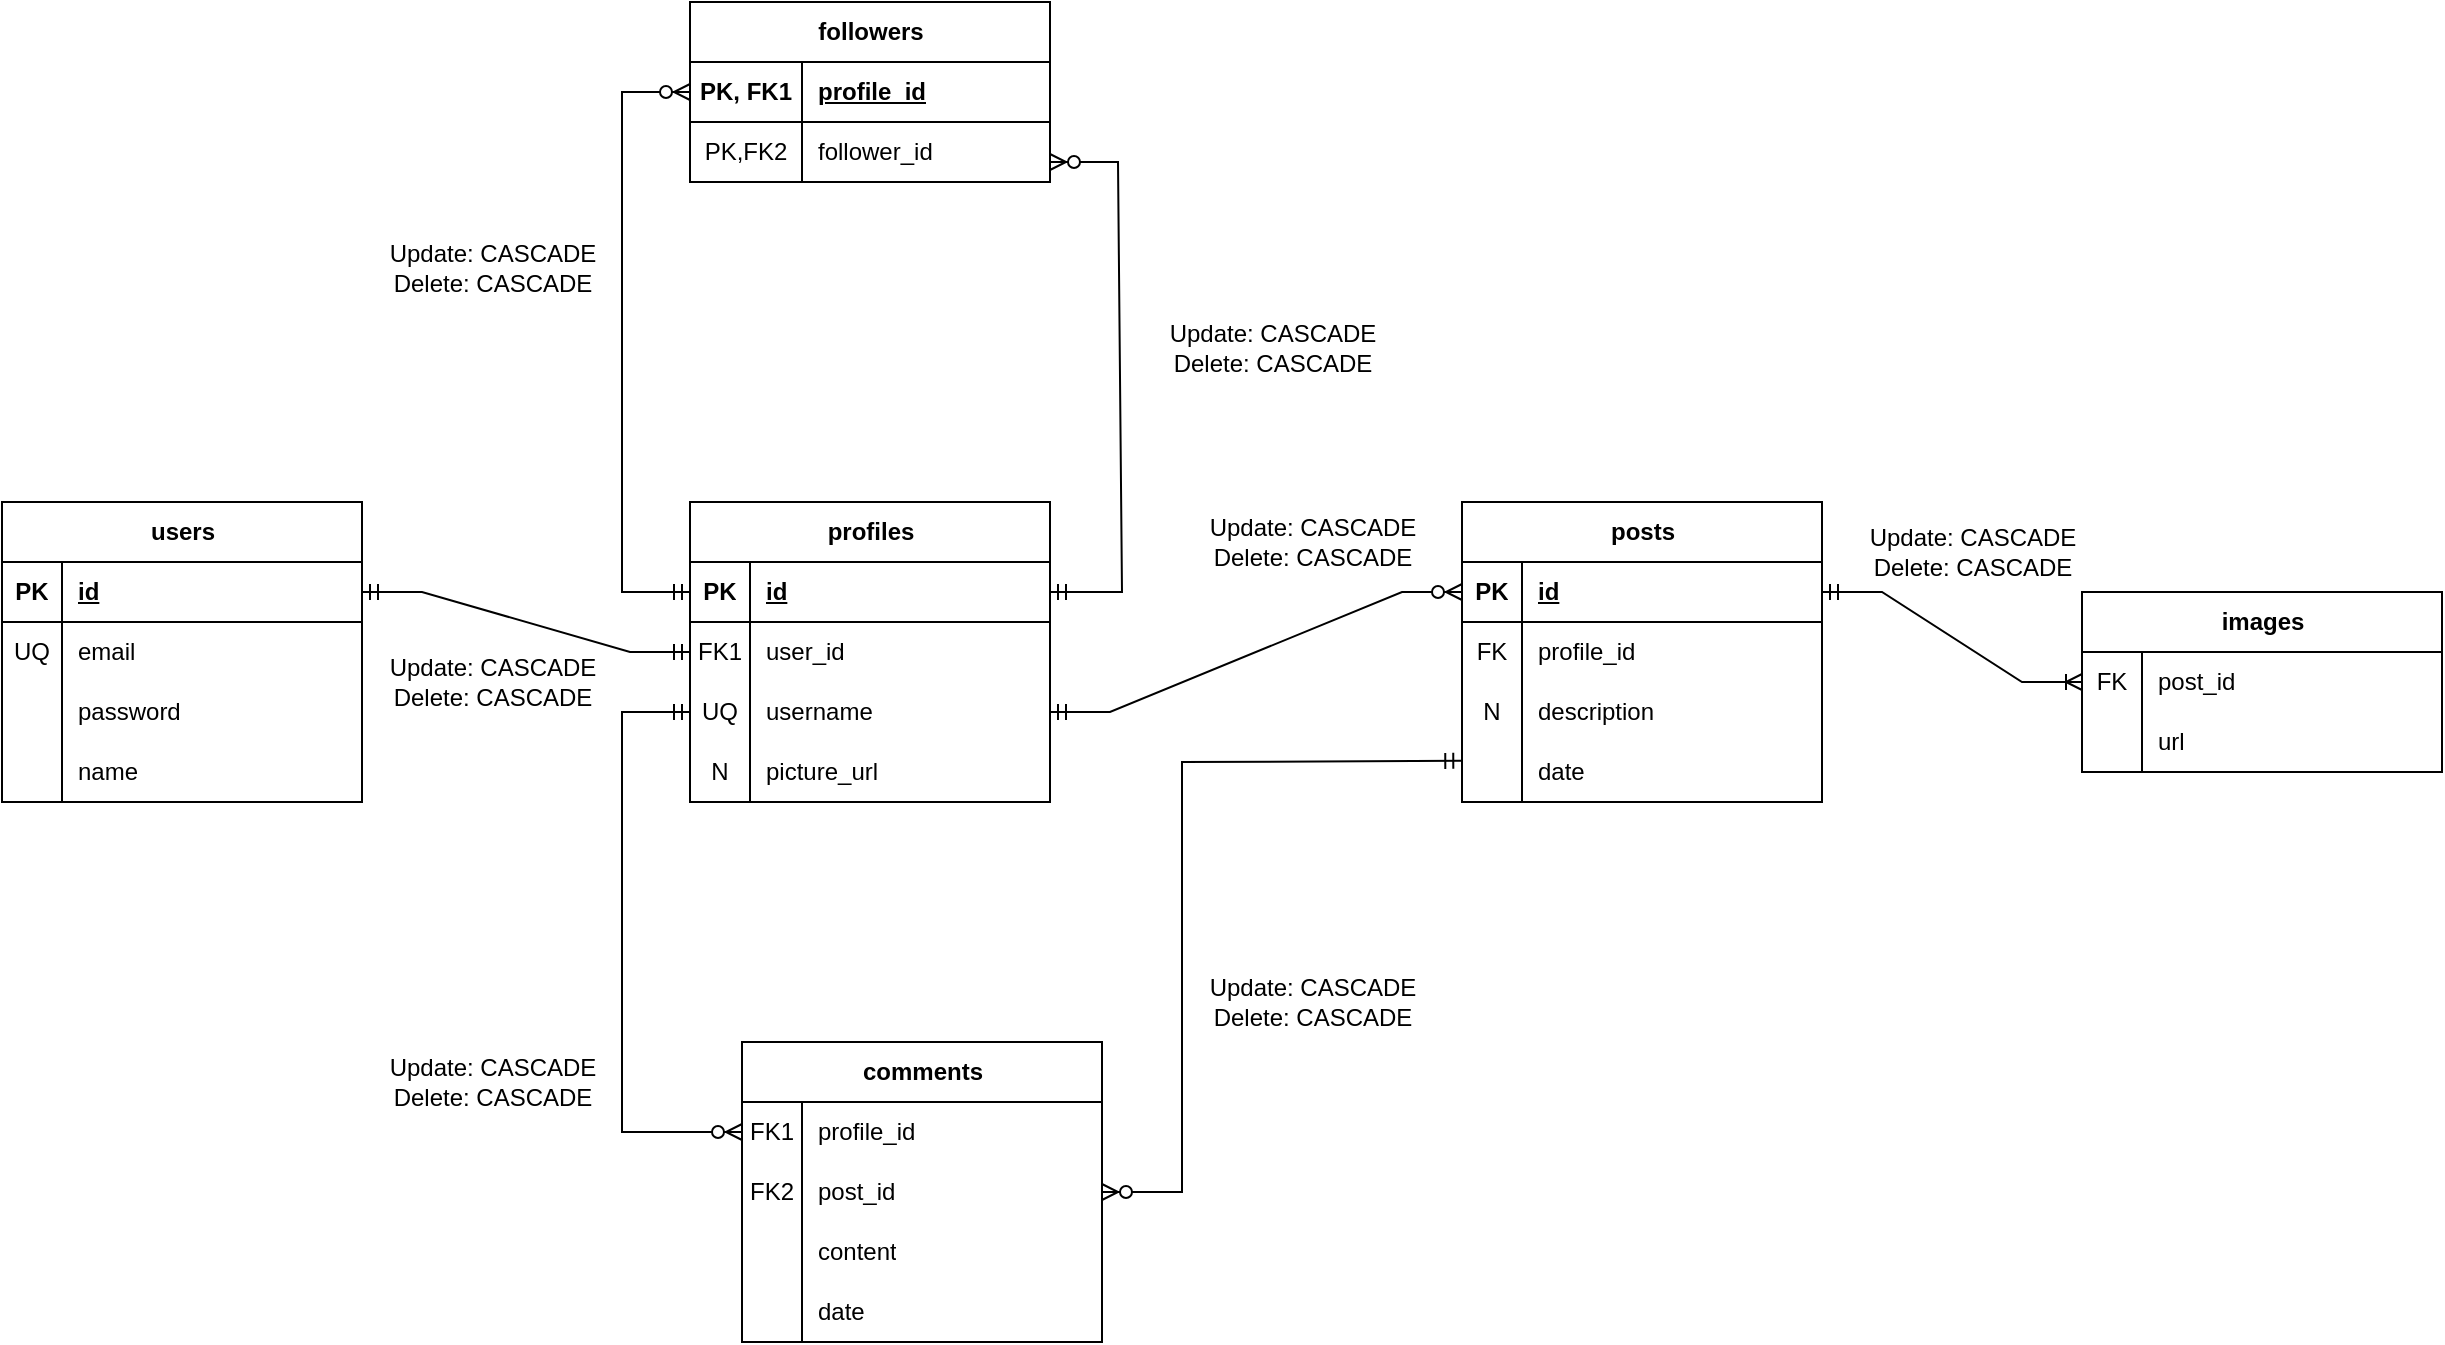 <mxfile version="26.0.11">
  <diagram name="Página-1" id="--D8vENJ5U8_k5eKruUO">
    <mxGraphModel dx="1694" dy="948" grid="1" gridSize="10" guides="1" tooltips="1" connect="1" arrows="1" fold="1" page="1" pageScale="1" pageWidth="827" pageHeight="1169" math="0" shadow="0">
      <root>
        <mxCell id="0" />
        <mxCell id="1" parent="0" />
        <mxCell id="t7G-Ijp9MzPelc-Il2e9-2" value="users" style="shape=table;startSize=30;container=1;collapsible=1;childLayout=tableLayout;fixedRows=1;rowLines=0;fontStyle=1;align=center;resizeLast=1;html=1;" vertex="1" parent="1">
          <mxGeometry x="70" y="440" width="180" height="150" as="geometry" />
        </mxCell>
        <mxCell id="t7G-Ijp9MzPelc-Il2e9-3" value="" style="shape=tableRow;horizontal=0;startSize=0;swimlaneHead=0;swimlaneBody=0;fillColor=none;collapsible=0;dropTarget=0;points=[[0,0.5],[1,0.5]];portConstraint=eastwest;top=0;left=0;right=0;bottom=1;" vertex="1" parent="t7G-Ijp9MzPelc-Il2e9-2">
          <mxGeometry y="30" width="180" height="30" as="geometry" />
        </mxCell>
        <mxCell id="t7G-Ijp9MzPelc-Il2e9-4" value="PK" style="shape=partialRectangle;connectable=0;fillColor=none;top=0;left=0;bottom=0;right=0;fontStyle=1;overflow=hidden;whiteSpace=wrap;html=1;" vertex="1" parent="t7G-Ijp9MzPelc-Il2e9-3">
          <mxGeometry width="30" height="30" as="geometry">
            <mxRectangle width="30" height="30" as="alternateBounds" />
          </mxGeometry>
        </mxCell>
        <mxCell id="t7G-Ijp9MzPelc-Il2e9-5" value="id" style="shape=partialRectangle;connectable=0;fillColor=none;top=0;left=0;bottom=0;right=0;align=left;spacingLeft=6;fontStyle=5;overflow=hidden;whiteSpace=wrap;html=1;" vertex="1" parent="t7G-Ijp9MzPelc-Il2e9-3">
          <mxGeometry x="30" width="150" height="30" as="geometry">
            <mxRectangle width="150" height="30" as="alternateBounds" />
          </mxGeometry>
        </mxCell>
        <mxCell id="t7G-Ijp9MzPelc-Il2e9-6" value="" style="shape=tableRow;horizontal=0;startSize=0;swimlaneHead=0;swimlaneBody=0;fillColor=none;collapsible=0;dropTarget=0;points=[[0,0.5],[1,0.5]];portConstraint=eastwest;top=0;left=0;right=0;bottom=0;" vertex="1" parent="t7G-Ijp9MzPelc-Il2e9-2">
          <mxGeometry y="60" width="180" height="30" as="geometry" />
        </mxCell>
        <mxCell id="t7G-Ijp9MzPelc-Il2e9-7" value="UQ" style="shape=partialRectangle;connectable=0;fillColor=none;top=0;left=0;bottom=0;right=0;editable=1;overflow=hidden;whiteSpace=wrap;html=1;" vertex="1" parent="t7G-Ijp9MzPelc-Il2e9-6">
          <mxGeometry width="30" height="30" as="geometry">
            <mxRectangle width="30" height="30" as="alternateBounds" />
          </mxGeometry>
        </mxCell>
        <mxCell id="t7G-Ijp9MzPelc-Il2e9-8" value="email" style="shape=partialRectangle;connectable=0;fillColor=none;top=0;left=0;bottom=0;right=0;align=left;spacingLeft=6;overflow=hidden;whiteSpace=wrap;html=1;" vertex="1" parent="t7G-Ijp9MzPelc-Il2e9-6">
          <mxGeometry x="30" width="150" height="30" as="geometry">
            <mxRectangle width="150" height="30" as="alternateBounds" />
          </mxGeometry>
        </mxCell>
        <mxCell id="t7G-Ijp9MzPelc-Il2e9-9" value="" style="shape=tableRow;horizontal=0;startSize=0;swimlaneHead=0;swimlaneBody=0;fillColor=none;collapsible=0;dropTarget=0;points=[[0,0.5],[1,0.5]];portConstraint=eastwest;top=0;left=0;right=0;bottom=0;" vertex="1" parent="t7G-Ijp9MzPelc-Il2e9-2">
          <mxGeometry y="90" width="180" height="30" as="geometry" />
        </mxCell>
        <mxCell id="t7G-Ijp9MzPelc-Il2e9-10" value="" style="shape=partialRectangle;connectable=0;fillColor=none;top=0;left=0;bottom=0;right=0;editable=1;overflow=hidden;whiteSpace=wrap;html=1;" vertex="1" parent="t7G-Ijp9MzPelc-Il2e9-9">
          <mxGeometry width="30" height="30" as="geometry">
            <mxRectangle width="30" height="30" as="alternateBounds" />
          </mxGeometry>
        </mxCell>
        <mxCell id="t7G-Ijp9MzPelc-Il2e9-11" value="password" style="shape=partialRectangle;connectable=0;fillColor=none;top=0;left=0;bottom=0;right=0;align=left;spacingLeft=6;overflow=hidden;whiteSpace=wrap;html=1;" vertex="1" parent="t7G-Ijp9MzPelc-Il2e9-9">
          <mxGeometry x="30" width="150" height="30" as="geometry">
            <mxRectangle width="150" height="30" as="alternateBounds" />
          </mxGeometry>
        </mxCell>
        <mxCell id="t7G-Ijp9MzPelc-Il2e9-12" value="" style="shape=tableRow;horizontal=0;startSize=0;swimlaneHead=0;swimlaneBody=0;fillColor=none;collapsible=0;dropTarget=0;points=[[0,0.5],[1,0.5]];portConstraint=eastwest;top=0;left=0;right=0;bottom=0;" vertex="1" parent="t7G-Ijp9MzPelc-Il2e9-2">
          <mxGeometry y="120" width="180" height="30" as="geometry" />
        </mxCell>
        <mxCell id="t7G-Ijp9MzPelc-Il2e9-13" value="" style="shape=partialRectangle;connectable=0;fillColor=none;top=0;left=0;bottom=0;right=0;editable=1;overflow=hidden;whiteSpace=wrap;html=1;" vertex="1" parent="t7G-Ijp9MzPelc-Il2e9-12">
          <mxGeometry width="30" height="30" as="geometry">
            <mxRectangle width="30" height="30" as="alternateBounds" />
          </mxGeometry>
        </mxCell>
        <mxCell id="t7G-Ijp9MzPelc-Il2e9-14" value="name" style="shape=partialRectangle;connectable=0;fillColor=none;top=0;left=0;bottom=0;right=0;align=left;spacingLeft=6;overflow=hidden;whiteSpace=wrap;html=1;" vertex="1" parent="t7G-Ijp9MzPelc-Il2e9-12">
          <mxGeometry x="30" width="150" height="30" as="geometry">
            <mxRectangle width="150" height="30" as="alternateBounds" />
          </mxGeometry>
        </mxCell>
        <mxCell id="t7G-Ijp9MzPelc-Il2e9-15" value="profiles" style="shape=table;startSize=30;container=1;collapsible=1;childLayout=tableLayout;fixedRows=1;rowLines=0;fontStyle=1;align=center;resizeLast=1;html=1;" vertex="1" parent="1">
          <mxGeometry x="414" y="440" width="180" height="150" as="geometry" />
        </mxCell>
        <mxCell id="t7G-Ijp9MzPelc-Il2e9-16" value="" style="shape=tableRow;horizontal=0;startSize=0;swimlaneHead=0;swimlaneBody=0;fillColor=none;collapsible=0;dropTarget=0;points=[[0,0.5],[1,0.5]];portConstraint=eastwest;top=0;left=0;right=0;bottom=1;" vertex="1" parent="t7G-Ijp9MzPelc-Il2e9-15">
          <mxGeometry y="30" width="180" height="30" as="geometry" />
        </mxCell>
        <mxCell id="t7G-Ijp9MzPelc-Il2e9-17" value="PK" style="shape=partialRectangle;connectable=0;fillColor=none;top=0;left=0;bottom=0;right=0;fontStyle=1;overflow=hidden;whiteSpace=wrap;html=1;" vertex="1" parent="t7G-Ijp9MzPelc-Il2e9-16">
          <mxGeometry width="30" height="30" as="geometry">
            <mxRectangle width="30" height="30" as="alternateBounds" />
          </mxGeometry>
        </mxCell>
        <mxCell id="t7G-Ijp9MzPelc-Il2e9-18" value="id" style="shape=partialRectangle;connectable=0;fillColor=none;top=0;left=0;bottom=0;right=0;align=left;spacingLeft=6;fontStyle=5;overflow=hidden;whiteSpace=wrap;html=1;" vertex="1" parent="t7G-Ijp9MzPelc-Il2e9-16">
          <mxGeometry x="30" width="150" height="30" as="geometry">
            <mxRectangle width="150" height="30" as="alternateBounds" />
          </mxGeometry>
        </mxCell>
        <mxCell id="t7G-Ijp9MzPelc-Il2e9-28" style="shape=tableRow;horizontal=0;startSize=0;swimlaneHead=0;swimlaneBody=0;fillColor=none;collapsible=0;dropTarget=0;points=[[0,0.5],[1,0.5]];portConstraint=eastwest;top=0;left=0;right=0;bottom=0;" vertex="1" parent="t7G-Ijp9MzPelc-Il2e9-15">
          <mxGeometry y="60" width="180" height="30" as="geometry" />
        </mxCell>
        <mxCell id="t7G-Ijp9MzPelc-Il2e9-29" value="FK1" style="shape=partialRectangle;connectable=0;fillColor=none;top=0;left=0;bottom=0;right=0;editable=1;overflow=hidden;whiteSpace=wrap;html=1;" vertex="1" parent="t7G-Ijp9MzPelc-Il2e9-28">
          <mxGeometry width="30" height="30" as="geometry">
            <mxRectangle width="30" height="30" as="alternateBounds" />
          </mxGeometry>
        </mxCell>
        <mxCell id="t7G-Ijp9MzPelc-Il2e9-30" value="user_id" style="shape=partialRectangle;connectable=0;fillColor=none;top=0;left=0;bottom=0;right=0;align=left;spacingLeft=6;overflow=hidden;whiteSpace=wrap;html=1;" vertex="1" parent="t7G-Ijp9MzPelc-Il2e9-28">
          <mxGeometry x="30" width="150" height="30" as="geometry">
            <mxRectangle width="150" height="30" as="alternateBounds" />
          </mxGeometry>
        </mxCell>
        <mxCell id="t7G-Ijp9MzPelc-Il2e9-19" value="" style="shape=tableRow;horizontal=0;startSize=0;swimlaneHead=0;swimlaneBody=0;fillColor=none;collapsible=0;dropTarget=0;points=[[0,0.5],[1,0.5]];portConstraint=eastwest;top=0;left=0;right=0;bottom=0;" vertex="1" parent="t7G-Ijp9MzPelc-Il2e9-15">
          <mxGeometry y="90" width="180" height="30" as="geometry" />
        </mxCell>
        <mxCell id="t7G-Ijp9MzPelc-Il2e9-20" value="UQ" style="shape=partialRectangle;connectable=0;fillColor=none;top=0;left=0;bottom=0;right=0;editable=1;overflow=hidden;whiteSpace=wrap;html=1;" vertex="1" parent="t7G-Ijp9MzPelc-Il2e9-19">
          <mxGeometry width="30" height="30" as="geometry">
            <mxRectangle width="30" height="30" as="alternateBounds" />
          </mxGeometry>
        </mxCell>
        <mxCell id="t7G-Ijp9MzPelc-Il2e9-21" value="username" style="shape=partialRectangle;connectable=0;fillColor=none;top=0;left=0;bottom=0;right=0;align=left;spacingLeft=6;overflow=hidden;whiteSpace=wrap;html=1;" vertex="1" parent="t7G-Ijp9MzPelc-Il2e9-19">
          <mxGeometry x="30" width="150" height="30" as="geometry">
            <mxRectangle width="150" height="30" as="alternateBounds" />
          </mxGeometry>
        </mxCell>
        <mxCell id="t7G-Ijp9MzPelc-Il2e9-22" value="" style="shape=tableRow;horizontal=0;startSize=0;swimlaneHead=0;swimlaneBody=0;fillColor=none;collapsible=0;dropTarget=0;points=[[0,0.5],[1,0.5]];portConstraint=eastwest;top=0;left=0;right=0;bottom=0;" vertex="1" parent="t7G-Ijp9MzPelc-Il2e9-15">
          <mxGeometry y="120" width="180" height="30" as="geometry" />
        </mxCell>
        <mxCell id="t7G-Ijp9MzPelc-Il2e9-23" value="N" style="shape=partialRectangle;connectable=0;fillColor=none;top=0;left=0;bottom=0;right=0;editable=1;overflow=hidden;whiteSpace=wrap;html=1;" vertex="1" parent="t7G-Ijp9MzPelc-Il2e9-22">
          <mxGeometry width="30" height="30" as="geometry">
            <mxRectangle width="30" height="30" as="alternateBounds" />
          </mxGeometry>
        </mxCell>
        <mxCell id="t7G-Ijp9MzPelc-Il2e9-24" value="picture_url" style="shape=partialRectangle;connectable=0;fillColor=none;top=0;left=0;bottom=0;right=0;align=left;spacingLeft=6;overflow=hidden;whiteSpace=wrap;html=1;" vertex="1" parent="t7G-Ijp9MzPelc-Il2e9-22">
          <mxGeometry x="30" width="150" height="30" as="geometry">
            <mxRectangle width="150" height="30" as="alternateBounds" />
          </mxGeometry>
        </mxCell>
        <mxCell id="t7G-Ijp9MzPelc-Il2e9-31" value="" style="edgeStyle=entityRelationEdgeStyle;fontSize=12;html=1;endArrow=ERmandOne;startArrow=ERmandOne;rounded=0;entryX=0;entryY=0.5;entryDx=0;entryDy=0;exitX=1;exitY=0.5;exitDx=0;exitDy=0;" edge="1" parent="1" source="t7G-Ijp9MzPelc-Il2e9-3" target="t7G-Ijp9MzPelc-Il2e9-28">
          <mxGeometry width="100" height="100" relative="1" as="geometry">
            <mxPoint x="360" y="630" as="sourcePoint" />
            <mxPoint x="460" y="530" as="targetPoint" />
          </mxGeometry>
        </mxCell>
        <mxCell id="t7G-Ijp9MzPelc-Il2e9-32" value="posts" style="shape=table;startSize=30;container=1;collapsible=1;childLayout=tableLayout;fixedRows=1;rowLines=0;fontStyle=1;align=center;resizeLast=1;html=1;" vertex="1" parent="1">
          <mxGeometry x="800" y="440" width="180" height="150" as="geometry" />
        </mxCell>
        <mxCell id="t7G-Ijp9MzPelc-Il2e9-33" value="" style="shape=tableRow;horizontal=0;startSize=0;swimlaneHead=0;swimlaneBody=0;fillColor=none;collapsible=0;dropTarget=0;points=[[0,0.5],[1,0.5]];portConstraint=eastwest;top=0;left=0;right=0;bottom=1;" vertex="1" parent="t7G-Ijp9MzPelc-Il2e9-32">
          <mxGeometry y="30" width="180" height="30" as="geometry" />
        </mxCell>
        <mxCell id="t7G-Ijp9MzPelc-Il2e9-34" value="PK" style="shape=partialRectangle;connectable=0;fillColor=none;top=0;left=0;bottom=0;right=0;fontStyle=1;overflow=hidden;whiteSpace=wrap;html=1;" vertex="1" parent="t7G-Ijp9MzPelc-Il2e9-33">
          <mxGeometry width="30" height="30" as="geometry">
            <mxRectangle width="30" height="30" as="alternateBounds" />
          </mxGeometry>
        </mxCell>
        <mxCell id="t7G-Ijp9MzPelc-Il2e9-35" value="id" style="shape=partialRectangle;connectable=0;fillColor=none;top=0;left=0;bottom=0;right=0;align=left;spacingLeft=6;fontStyle=5;overflow=hidden;whiteSpace=wrap;html=1;" vertex="1" parent="t7G-Ijp9MzPelc-Il2e9-33">
          <mxGeometry x="30" width="150" height="30" as="geometry">
            <mxRectangle width="150" height="30" as="alternateBounds" />
          </mxGeometry>
        </mxCell>
        <mxCell id="t7G-Ijp9MzPelc-Il2e9-45" style="shape=tableRow;horizontal=0;startSize=0;swimlaneHead=0;swimlaneBody=0;fillColor=none;collapsible=0;dropTarget=0;points=[[0,0.5],[1,0.5]];portConstraint=eastwest;top=0;left=0;right=0;bottom=0;" vertex="1" parent="t7G-Ijp9MzPelc-Il2e9-32">
          <mxGeometry y="60" width="180" height="30" as="geometry" />
        </mxCell>
        <mxCell id="t7G-Ijp9MzPelc-Il2e9-46" value="FK" style="shape=partialRectangle;connectable=0;fillColor=none;top=0;left=0;bottom=0;right=0;editable=1;overflow=hidden;whiteSpace=wrap;html=1;" vertex="1" parent="t7G-Ijp9MzPelc-Il2e9-45">
          <mxGeometry width="30" height="30" as="geometry">
            <mxRectangle width="30" height="30" as="alternateBounds" />
          </mxGeometry>
        </mxCell>
        <mxCell id="t7G-Ijp9MzPelc-Il2e9-47" value="profile_id" style="shape=partialRectangle;connectable=0;fillColor=none;top=0;left=0;bottom=0;right=0;align=left;spacingLeft=6;overflow=hidden;whiteSpace=wrap;html=1;" vertex="1" parent="t7G-Ijp9MzPelc-Il2e9-45">
          <mxGeometry x="30" width="150" height="30" as="geometry">
            <mxRectangle width="150" height="30" as="alternateBounds" />
          </mxGeometry>
        </mxCell>
        <mxCell id="t7G-Ijp9MzPelc-Il2e9-36" value="" style="shape=tableRow;horizontal=0;startSize=0;swimlaneHead=0;swimlaneBody=0;fillColor=none;collapsible=0;dropTarget=0;points=[[0,0.5],[1,0.5]];portConstraint=eastwest;top=0;left=0;right=0;bottom=0;" vertex="1" parent="t7G-Ijp9MzPelc-Il2e9-32">
          <mxGeometry y="90" width="180" height="30" as="geometry" />
        </mxCell>
        <mxCell id="t7G-Ijp9MzPelc-Il2e9-37" value="N" style="shape=partialRectangle;connectable=0;fillColor=none;top=0;left=0;bottom=0;right=0;editable=1;overflow=hidden;whiteSpace=wrap;html=1;" vertex="1" parent="t7G-Ijp9MzPelc-Il2e9-36">
          <mxGeometry width="30" height="30" as="geometry">
            <mxRectangle width="30" height="30" as="alternateBounds" />
          </mxGeometry>
        </mxCell>
        <mxCell id="t7G-Ijp9MzPelc-Il2e9-38" value="description" style="shape=partialRectangle;connectable=0;fillColor=none;top=0;left=0;bottom=0;right=0;align=left;spacingLeft=6;overflow=hidden;whiteSpace=wrap;html=1;" vertex="1" parent="t7G-Ijp9MzPelc-Il2e9-36">
          <mxGeometry x="30" width="150" height="30" as="geometry">
            <mxRectangle width="150" height="30" as="alternateBounds" />
          </mxGeometry>
        </mxCell>
        <mxCell id="t7G-Ijp9MzPelc-Il2e9-39" value="" style="shape=tableRow;horizontal=0;startSize=0;swimlaneHead=0;swimlaneBody=0;fillColor=none;collapsible=0;dropTarget=0;points=[[0,0.5],[1,0.5]];portConstraint=eastwest;top=0;left=0;right=0;bottom=0;" vertex="1" parent="t7G-Ijp9MzPelc-Il2e9-32">
          <mxGeometry y="120" width="180" height="30" as="geometry" />
        </mxCell>
        <mxCell id="t7G-Ijp9MzPelc-Il2e9-40" value="" style="shape=partialRectangle;connectable=0;fillColor=none;top=0;left=0;bottom=0;right=0;editable=1;overflow=hidden;whiteSpace=wrap;html=1;" vertex="1" parent="t7G-Ijp9MzPelc-Il2e9-39">
          <mxGeometry width="30" height="30" as="geometry">
            <mxRectangle width="30" height="30" as="alternateBounds" />
          </mxGeometry>
        </mxCell>
        <mxCell id="t7G-Ijp9MzPelc-Il2e9-41" value="date" style="shape=partialRectangle;connectable=0;fillColor=none;top=0;left=0;bottom=0;right=0;align=left;spacingLeft=6;overflow=hidden;whiteSpace=wrap;html=1;" vertex="1" parent="t7G-Ijp9MzPelc-Il2e9-39">
          <mxGeometry x="30" width="150" height="30" as="geometry">
            <mxRectangle width="150" height="30" as="alternateBounds" />
          </mxGeometry>
        </mxCell>
        <mxCell id="t7G-Ijp9MzPelc-Il2e9-48" value="" style="edgeStyle=entityRelationEdgeStyle;fontSize=12;html=1;endArrow=ERzeroToMany;startArrow=ERmandOne;rounded=0;exitX=1;exitY=0.5;exitDx=0;exitDy=0;entryX=0;entryY=0.5;entryDx=0;entryDy=0;" edge="1" parent="1" source="t7G-Ijp9MzPelc-Il2e9-19" target="t7G-Ijp9MzPelc-Il2e9-33">
          <mxGeometry width="100" height="100" relative="1" as="geometry">
            <mxPoint x="580" y="750" as="sourcePoint" />
            <mxPoint x="680" y="650" as="targetPoint" />
          </mxGeometry>
        </mxCell>
        <mxCell id="t7G-Ijp9MzPelc-Il2e9-49" value="images" style="shape=table;startSize=30;container=1;collapsible=1;childLayout=tableLayout;fixedRows=1;rowLines=0;fontStyle=1;align=center;resizeLast=1;html=1;" vertex="1" parent="1">
          <mxGeometry x="1110" y="485" width="180" height="90" as="geometry" />
        </mxCell>
        <mxCell id="t7G-Ijp9MzPelc-Il2e9-53" value="" style="shape=tableRow;horizontal=0;startSize=0;swimlaneHead=0;swimlaneBody=0;fillColor=none;collapsible=0;dropTarget=0;points=[[0,0.5],[1,0.5]];portConstraint=eastwest;top=0;left=0;right=0;bottom=0;" vertex="1" parent="t7G-Ijp9MzPelc-Il2e9-49">
          <mxGeometry y="30" width="180" height="30" as="geometry" />
        </mxCell>
        <mxCell id="t7G-Ijp9MzPelc-Il2e9-54" value="FK" style="shape=partialRectangle;connectable=0;fillColor=none;top=0;left=0;bottom=0;right=0;editable=1;overflow=hidden;whiteSpace=wrap;html=1;" vertex="1" parent="t7G-Ijp9MzPelc-Il2e9-53">
          <mxGeometry width="30" height="30" as="geometry">
            <mxRectangle width="30" height="30" as="alternateBounds" />
          </mxGeometry>
        </mxCell>
        <mxCell id="t7G-Ijp9MzPelc-Il2e9-55" value="post_id" style="shape=partialRectangle;connectable=0;fillColor=none;top=0;left=0;bottom=0;right=0;align=left;spacingLeft=6;overflow=hidden;whiteSpace=wrap;html=1;" vertex="1" parent="t7G-Ijp9MzPelc-Il2e9-53">
          <mxGeometry x="30" width="150" height="30" as="geometry">
            <mxRectangle width="150" height="30" as="alternateBounds" />
          </mxGeometry>
        </mxCell>
        <mxCell id="t7G-Ijp9MzPelc-Il2e9-56" value="" style="shape=tableRow;horizontal=0;startSize=0;swimlaneHead=0;swimlaneBody=0;fillColor=none;collapsible=0;dropTarget=0;points=[[0,0.5],[1,0.5]];portConstraint=eastwest;top=0;left=0;right=0;bottom=0;" vertex="1" parent="t7G-Ijp9MzPelc-Il2e9-49">
          <mxGeometry y="60" width="180" height="30" as="geometry" />
        </mxCell>
        <mxCell id="t7G-Ijp9MzPelc-Il2e9-57" value="" style="shape=partialRectangle;connectable=0;fillColor=none;top=0;left=0;bottom=0;right=0;editable=1;overflow=hidden;whiteSpace=wrap;html=1;" vertex="1" parent="t7G-Ijp9MzPelc-Il2e9-56">
          <mxGeometry width="30" height="30" as="geometry">
            <mxRectangle width="30" height="30" as="alternateBounds" />
          </mxGeometry>
        </mxCell>
        <mxCell id="t7G-Ijp9MzPelc-Il2e9-58" value="url" style="shape=partialRectangle;connectable=0;fillColor=none;top=0;left=0;bottom=0;right=0;align=left;spacingLeft=6;overflow=hidden;whiteSpace=wrap;html=1;" vertex="1" parent="t7G-Ijp9MzPelc-Il2e9-56">
          <mxGeometry x="30" width="150" height="30" as="geometry">
            <mxRectangle width="150" height="30" as="alternateBounds" />
          </mxGeometry>
        </mxCell>
        <mxCell id="t7G-Ijp9MzPelc-Il2e9-62" value="" style="edgeStyle=entityRelationEdgeStyle;fontSize=12;html=1;endArrow=ERoneToMany;startArrow=ERmandOne;rounded=0;exitX=1;exitY=0.5;exitDx=0;exitDy=0;entryX=0;entryY=0.5;entryDx=0;entryDy=0;" edge="1" parent="1" source="t7G-Ijp9MzPelc-Il2e9-33" target="t7G-Ijp9MzPelc-Il2e9-53">
          <mxGeometry width="100" height="100" relative="1" as="geometry">
            <mxPoint x="880" y="490" as="sourcePoint" />
            <mxPoint x="980" y="390" as="targetPoint" />
          </mxGeometry>
        </mxCell>
        <mxCell id="t7G-Ijp9MzPelc-Il2e9-66" value="followers" style="shape=table;startSize=30;container=1;collapsible=1;childLayout=tableLayout;fixedRows=1;rowLines=0;fontStyle=1;align=center;resizeLast=1;html=1;" vertex="1" parent="1">
          <mxGeometry x="414" y="190" width="180" height="90" as="geometry" />
        </mxCell>
        <mxCell id="t7G-Ijp9MzPelc-Il2e9-67" value="" style="shape=tableRow;horizontal=0;startSize=0;swimlaneHead=0;swimlaneBody=0;fillColor=none;collapsible=0;dropTarget=0;points=[[0,0.5],[1,0.5]];portConstraint=eastwest;top=0;left=0;right=0;bottom=1;" vertex="1" parent="t7G-Ijp9MzPelc-Il2e9-66">
          <mxGeometry y="30" width="180" height="30" as="geometry" />
        </mxCell>
        <mxCell id="t7G-Ijp9MzPelc-Il2e9-68" value="PK, FK1" style="shape=partialRectangle;connectable=0;fillColor=none;top=0;left=0;bottom=0;right=0;fontStyle=1;overflow=hidden;whiteSpace=wrap;html=1;" vertex="1" parent="t7G-Ijp9MzPelc-Il2e9-67">
          <mxGeometry width="56" height="30" as="geometry">
            <mxRectangle width="56" height="30" as="alternateBounds" />
          </mxGeometry>
        </mxCell>
        <mxCell id="t7G-Ijp9MzPelc-Il2e9-69" value="profile_id" style="shape=partialRectangle;connectable=0;fillColor=none;top=0;left=0;bottom=0;right=0;align=left;spacingLeft=6;fontStyle=5;overflow=hidden;whiteSpace=wrap;html=1;" vertex="1" parent="t7G-Ijp9MzPelc-Il2e9-67">
          <mxGeometry x="56" width="124" height="30" as="geometry">
            <mxRectangle width="124" height="30" as="alternateBounds" />
          </mxGeometry>
        </mxCell>
        <mxCell id="t7G-Ijp9MzPelc-Il2e9-70" value="" style="shape=tableRow;horizontal=0;startSize=0;swimlaneHead=0;swimlaneBody=0;fillColor=none;collapsible=0;dropTarget=0;points=[[0,0.5],[1,0.5]];portConstraint=eastwest;top=0;left=0;right=0;bottom=0;" vertex="1" parent="t7G-Ijp9MzPelc-Il2e9-66">
          <mxGeometry y="60" width="180" height="30" as="geometry" />
        </mxCell>
        <mxCell id="t7G-Ijp9MzPelc-Il2e9-71" value="PK,FK2" style="shape=partialRectangle;connectable=0;fillColor=none;top=0;left=0;bottom=0;right=0;editable=1;overflow=hidden;whiteSpace=wrap;html=1;" vertex="1" parent="t7G-Ijp9MzPelc-Il2e9-70">
          <mxGeometry width="56" height="30" as="geometry">
            <mxRectangle width="56" height="30" as="alternateBounds" />
          </mxGeometry>
        </mxCell>
        <mxCell id="t7G-Ijp9MzPelc-Il2e9-72" value="follower_id" style="shape=partialRectangle;connectable=0;fillColor=none;top=0;left=0;bottom=0;right=0;align=left;spacingLeft=6;overflow=hidden;whiteSpace=wrap;html=1;" vertex="1" parent="t7G-Ijp9MzPelc-Il2e9-70">
          <mxGeometry x="56" width="124" height="30" as="geometry">
            <mxRectangle width="124" height="30" as="alternateBounds" />
          </mxGeometry>
        </mxCell>
        <mxCell id="t7G-Ijp9MzPelc-Il2e9-79" value="" style="fontSize=12;html=1;endArrow=ERzeroToMany;startArrow=ERmandOne;rounded=0;exitX=0;exitY=0.5;exitDx=0;exitDy=0;entryX=0;entryY=0.5;entryDx=0;entryDy=0;" edge="1" parent="1" source="t7G-Ijp9MzPelc-Il2e9-16" target="t7G-Ijp9MzPelc-Il2e9-67">
          <mxGeometry width="100" height="100" relative="1" as="geometry">
            <mxPoint x="370" y="580" as="sourcePoint" />
            <mxPoint x="470" y="480" as="targetPoint" />
            <Array as="points">
              <mxPoint x="380" y="485" />
              <mxPoint x="380" y="235" />
            </Array>
          </mxGeometry>
        </mxCell>
        <mxCell id="t7G-Ijp9MzPelc-Il2e9-80" value="" style="fontSize=12;html=1;endArrow=ERzeroToMany;startArrow=ERmandOne;rounded=0;exitX=1;exitY=0.5;exitDx=0;exitDy=0;entryX=0;entryY=0.5;entryDx=0;entryDy=0;" edge="1" parent="1" source="t7G-Ijp9MzPelc-Il2e9-16">
          <mxGeometry width="100" height="100" relative="1" as="geometry">
            <mxPoint x="594" y="520" as="sourcePoint" />
            <mxPoint x="594" y="270" as="targetPoint" />
            <Array as="points">
              <mxPoint x="630" y="485" />
              <mxPoint x="628" y="270" />
            </Array>
          </mxGeometry>
        </mxCell>
        <mxCell id="t7G-Ijp9MzPelc-Il2e9-81" value="comments" style="shape=table;startSize=30;container=1;collapsible=1;childLayout=tableLayout;fixedRows=1;rowLines=0;fontStyle=1;align=center;resizeLast=1;html=1;" vertex="1" parent="1">
          <mxGeometry x="440" y="710" width="180" height="150" as="geometry" />
        </mxCell>
        <mxCell id="t7G-Ijp9MzPelc-Il2e9-85" value="" style="shape=tableRow;horizontal=0;startSize=0;swimlaneHead=0;swimlaneBody=0;fillColor=none;collapsible=0;dropTarget=0;points=[[0,0.5],[1,0.5]];portConstraint=eastwest;top=0;left=0;right=0;bottom=0;" vertex="1" parent="t7G-Ijp9MzPelc-Il2e9-81">
          <mxGeometry y="30" width="180" height="30" as="geometry" />
        </mxCell>
        <mxCell id="t7G-Ijp9MzPelc-Il2e9-86" value="FK1" style="shape=partialRectangle;connectable=0;fillColor=none;top=0;left=0;bottom=0;right=0;editable=1;overflow=hidden;whiteSpace=wrap;html=1;" vertex="1" parent="t7G-Ijp9MzPelc-Il2e9-85">
          <mxGeometry width="30" height="30" as="geometry">
            <mxRectangle width="30" height="30" as="alternateBounds" />
          </mxGeometry>
        </mxCell>
        <mxCell id="t7G-Ijp9MzPelc-Il2e9-87" value="profile_id" style="shape=partialRectangle;connectable=0;fillColor=none;top=0;left=0;bottom=0;right=0;align=left;spacingLeft=6;overflow=hidden;whiteSpace=wrap;html=1;" vertex="1" parent="t7G-Ijp9MzPelc-Il2e9-85">
          <mxGeometry x="30" width="150" height="30" as="geometry">
            <mxRectangle width="150" height="30" as="alternateBounds" />
          </mxGeometry>
        </mxCell>
        <mxCell id="t7G-Ijp9MzPelc-Il2e9-88" value="" style="shape=tableRow;horizontal=0;startSize=0;swimlaneHead=0;swimlaneBody=0;fillColor=none;collapsible=0;dropTarget=0;points=[[0,0.5],[1,0.5]];portConstraint=eastwest;top=0;left=0;right=0;bottom=0;" vertex="1" parent="t7G-Ijp9MzPelc-Il2e9-81">
          <mxGeometry y="60" width="180" height="30" as="geometry" />
        </mxCell>
        <mxCell id="t7G-Ijp9MzPelc-Il2e9-89" value="FK2" style="shape=partialRectangle;connectable=0;fillColor=none;top=0;left=0;bottom=0;right=0;editable=1;overflow=hidden;whiteSpace=wrap;html=1;" vertex="1" parent="t7G-Ijp9MzPelc-Il2e9-88">
          <mxGeometry width="30" height="30" as="geometry">
            <mxRectangle width="30" height="30" as="alternateBounds" />
          </mxGeometry>
        </mxCell>
        <mxCell id="t7G-Ijp9MzPelc-Il2e9-90" value="post_id" style="shape=partialRectangle;connectable=0;fillColor=none;top=0;left=0;bottom=0;right=0;align=left;spacingLeft=6;overflow=hidden;whiteSpace=wrap;html=1;" vertex="1" parent="t7G-Ijp9MzPelc-Il2e9-88">
          <mxGeometry x="30" width="150" height="30" as="geometry">
            <mxRectangle width="150" height="30" as="alternateBounds" />
          </mxGeometry>
        </mxCell>
        <mxCell id="t7G-Ijp9MzPelc-Il2e9-91" value="" style="shape=tableRow;horizontal=0;startSize=0;swimlaneHead=0;swimlaneBody=0;fillColor=none;collapsible=0;dropTarget=0;points=[[0,0.5],[1,0.5]];portConstraint=eastwest;top=0;left=0;right=0;bottom=0;" vertex="1" parent="t7G-Ijp9MzPelc-Il2e9-81">
          <mxGeometry y="90" width="180" height="30" as="geometry" />
        </mxCell>
        <mxCell id="t7G-Ijp9MzPelc-Il2e9-92" value="" style="shape=partialRectangle;connectable=0;fillColor=none;top=0;left=0;bottom=0;right=0;editable=1;overflow=hidden;whiteSpace=wrap;html=1;" vertex="1" parent="t7G-Ijp9MzPelc-Il2e9-91">
          <mxGeometry width="30" height="30" as="geometry">
            <mxRectangle width="30" height="30" as="alternateBounds" />
          </mxGeometry>
        </mxCell>
        <mxCell id="t7G-Ijp9MzPelc-Il2e9-93" value="content" style="shape=partialRectangle;connectable=0;fillColor=none;top=0;left=0;bottom=0;right=0;align=left;spacingLeft=6;overflow=hidden;whiteSpace=wrap;html=1;" vertex="1" parent="t7G-Ijp9MzPelc-Il2e9-91">
          <mxGeometry x="30" width="150" height="30" as="geometry">
            <mxRectangle width="150" height="30" as="alternateBounds" />
          </mxGeometry>
        </mxCell>
        <mxCell id="t7G-Ijp9MzPelc-Il2e9-94" style="shape=tableRow;horizontal=0;startSize=0;swimlaneHead=0;swimlaneBody=0;fillColor=none;collapsible=0;dropTarget=0;points=[[0,0.5],[1,0.5]];portConstraint=eastwest;top=0;left=0;right=0;bottom=0;" vertex="1" parent="t7G-Ijp9MzPelc-Il2e9-81">
          <mxGeometry y="120" width="180" height="30" as="geometry" />
        </mxCell>
        <mxCell id="t7G-Ijp9MzPelc-Il2e9-95" style="shape=partialRectangle;connectable=0;fillColor=none;top=0;left=0;bottom=0;right=0;editable=1;overflow=hidden;whiteSpace=wrap;html=1;" vertex="1" parent="t7G-Ijp9MzPelc-Il2e9-94">
          <mxGeometry width="30" height="30" as="geometry">
            <mxRectangle width="30" height="30" as="alternateBounds" />
          </mxGeometry>
        </mxCell>
        <mxCell id="t7G-Ijp9MzPelc-Il2e9-96" value="date" style="shape=partialRectangle;connectable=0;fillColor=none;top=0;left=0;bottom=0;right=0;align=left;spacingLeft=6;overflow=hidden;whiteSpace=wrap;html=1;" vertex="1" parent="t7G-Ijp9MzPelc-Il2e9-94">
          <mxGeometry x="30" width="150" height="30" as="geometry">
            <mxRectangle width="150" height="30" as="alternateBounds" />
          </mxGeometry>
        </mxCell>
        <mxCell id="t7G-Ijp9MzPelc-Il2e9-97" value="" style="fontSize=12;html=1;endArrow=ERzeroToMany;startArrow=ERmandOne;rounded=0;exitX=0;exitY=0.5;exitDx=0;exitDy=0;entryX=0;entryY=0.5;entryDx=0;entryDy=0;" edge="1" parent="1" source="t7G-Ijp9MzPelc-Il2e9-19" target="t7G-Ijp9MzPelc-Il2e9-85">
          <mxGeometry width="100" height="100" relative="1" as="geometry">
            <mxPoint x="378" y="775" as="sourcePoint" />
            <mxPoint x="470" y="775" as="targetPoint" />
            <Array as="points">
              <mxPoint x="380" y="545" />
              <mxPoint x="380" y="755" />
            </Array>
          </mxGeometry>
        </mxCell>
        <mxCell id="t7G-Ijp9MzPelc-Il2e9-98" value="" style="fontSize=12;html=1;endArrow=ERzeroToMany;startArrow=ERmandOne;rounded=0;exitX=-0.002;exitY=0.314;exitDx=0;exitDy=0;entryX=1;entryY=0.5;entryDx=0;entryDy=0;exitPerimeter=0;" edge="1" parent="1" source="t7G-Ijp9MzPelc-Il2e9-39" target="t7G-Ijp9MzPelc-Il2e9-88">
          <mxGeometry width="100" height="100" relative="1" as="geometry">
            <mxPoint x="694" y="570" as="sourcePoint" />
            <mxPoint x="720" y="780" as="targetPoint" />
            <Array as="points">
              <mxPoint x="660" y="570" />
              <mxPoint x="660" y="785" />
            </Array>
          </mxGeometry>
        </mxCell>
        <mxCell id="t7G-Ijp9MzPelc-Il2e9-99" value="Update: CASCADE&lt;div&gt;Delete: CASCADE&lt;/div&gt;" style="text;html=1;align=center;verticalAlign=middle;resizable=0;points=[];autosize=1;strokeColor=none;fillColor=none;" vertex="1" parent="1">
          <mxGeometry x="250" y="303" width="130" height="40" as="geometry" />
        </mxCell>
        <mxCell id="t7G-Ijp9MzPelc-Il2e9-100" value="Update: CASCADE&lt;div&gt;Delete: CASCADE&lt;/div&gt;" style="text;html=1;align=center;verticalAlign=middle;resizable=0;points=[];autosize=1;strokeColor=none;fillColor=none;" vertex="1" parent="1">
          <mxGeometry x="640" y="343" width="130" height="40" as="geometry" />
        </mxCell>
        <mxCell id="t7G-Ijp9MzPelc-Il2e9-101" value="Update: CASCADE&lt;div&gt;Delete: CASCADE&lt;/div&gt;" style="text;html=1;align=center;verticalAlign=middle;resizable=0;points=[];autosize=1;strokeColor=none;fillColor=none;" vertex="1" parent="1">
          <mxGeometry x="250" y="710" width="130" height="40" as="geometry" />
        </mxCell>
        <mxCell id="t7G-Ijp9MzPelc-Il2e9-102" value="Update: CASCADE&lt;div&gt;Delete: CASCADE&lt;/div&gt;" style="text;html=1;align=center;verticalAlign=middle;resizable=0;points=[];autosize=1;strokeColor=none;fillColor=none;" vertex="1" parent="1">
          <mxGeometry x="250" y="510" width="130" height="40" as="geometry" />
        </mxCell>
        <mxCell id="t7G-Ijp9MzPelc-Il2e9-103" value="Update: CASCADE&lt;div&gt;Delete: CASCADE&lt;/div&gt;" style="text;html=1;align=center;verticalAlign=middle;resizable=0;points=[];autosize=1;strokeColor=none;fillColor=none;" vertex="1" parent="1">
          <mxGeometry x="990" y="445" width="130" height="40" as="geometry" />
        </mxCell>
        <mxCell id="t7G-Ijp9MzPelc-Il2e9-104" value="Update: CASCADE&lt;div&gt;Delete: CASCADE&lt;/div&gt;" style="text;html=1;align=center;verticalAlign=middle;resizable=0;points=[];autosize=1;strokeColor=none;fillColor=none;" vertex="1" parent="1">
          <mxGeometry x="660" y="670" width="130" height="40" as="geometry" />
        </mxCell>
        <mxCell id="t7G-Ijp9MzPelc-Il2e9-105" value="Update: CASCADE&lt;div&gt;Delete: CASCADE&lt;/div&gt;" style="text;html=1;align=center;verticalAlign=middle;resizable=0;points=[];autosize=1;strokeColor=none;fillColor=none;" vertex="1" parent="1">
          <mxGeometry x="660" y="440" width="130" height="40" as="geometry" />
        </mxCell>
      </root>
    </mxGraphModel>
  </diagram>
</mxfile>
